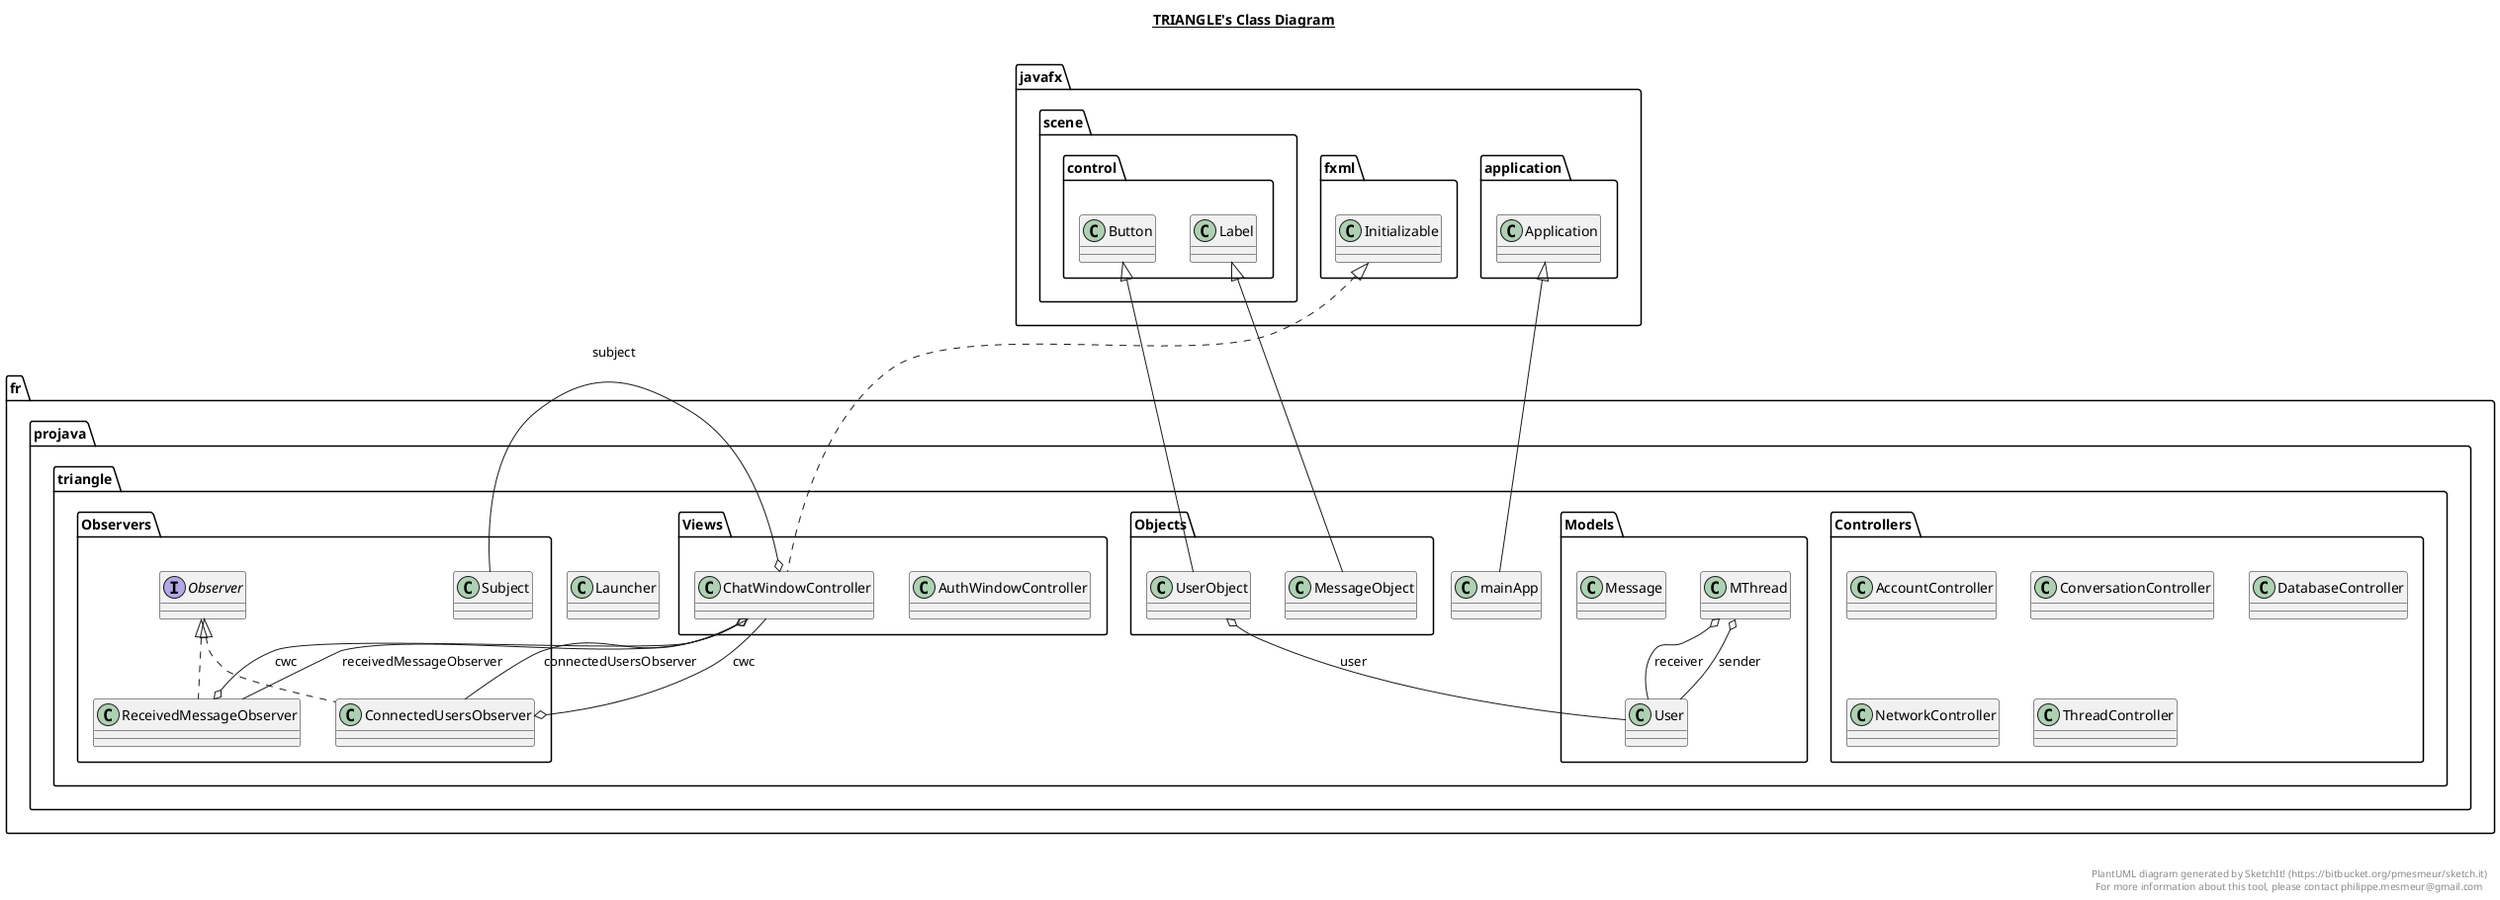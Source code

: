 @startuml

title __TRIANGLE's Class Diagram__\n
    class fr.projava.triangle.Controllers.AccountController {
    }


    class fr.projava.triangle.Controllers.ConversationController {
    }


    class fr.projava.triangle.Controllers.DatabaseController {
    }


    class fr.projava.triangle.Controllers.NetworkController {
    }
  

    class fr.projava.triangle.Controllers.ThreadController {
    }

    class fr.projava.triangle.Launcher {
    }

    class fr.projava.triangle.Models.MThread {
    }


    class fr.projava.triangle.Models.Message {
    }
  

    class fr.projava.triangle.Models.User {
    }
  

    class fr.projava.triangle.Objects.MessageObject {
    }

    class fr.projava.triangle.Objects.UserObject {
    }

  

    class fr.projava.triangle.Observers.ConnectedUsersObserver {
    }


    interface fr.projava.triangle.Observers.Observer {
    }


    class fr.projava.triangle.Observers.ReceivedMessageObserver {
    }


    class fr.projava.triangle.Observers.Subject {
    }


    class fr.projava.triangle.Views.AuthWindowController {
    }


    class fr.projava.triangle.Views.ChatWindowController {
    }


  class fr.projava.triangle.mainApp {
  }


  fr.projava.triangle.Models.MThread o-- fr.projava.triangle.Models.User : receiver
  fr.projava.triangle.Models.MThread o-- fr.projava.triangle.Models.User : sender
  fr.projava.triangle.Objects.MessageObject -up-|> javafx.scene.control.Label
  fr.projava.triangle.Objects.UserObject -up-|> javafx.scene.control.Button
  fr.projava.triangle.Objects.UserObject o-- fr.projava.triangle.Models.User : user
  fr.projava.triangle.Observers.ConnectedUsersObserver .up.|> fr.projava.triangle.Observers.Observer
  fr.projava.triangle.Observers.ConnectedUsersObserver o-- fr.projava.triangle.Views.ChatWindowController : cwc
  fr.projava.triangle.Observers.ReceivedMessageObserver .up.|> fr.projava.triangle.Observers.Observer
  fr.projava.triangle.Observers.ReceivedMessageObserver o-- fr.projava.triangle.Views.ChatWindowController : cwc
  fr.projava.triangle.Views.ChatWindowController .up.|> javafx.fxml.Initializable
  fr.projava.triangle.Views.ChatWindowController o-- fr.projava.triangle.Observers.ConnectedUsersObserver : connectedUsersObserver
  fr.projava.triangle.Views.ChatWindowController o-- fr.projava.triangle.Observers.ReceivedMessageObserver : receivedMessageObserver
  fr.projava.triangle.Views.ChatWindowController o-- fr.projava.triangle.Observers.Subject : subject
  fr.projava.triangle.mainApp -up-|> javafx.application.Application


right footer


PlantUML diagram generated by SketchIt! (https://bitbucket.org/pmesmeur/sketch.it)
For more information about this tool, please contact philippe.mesmeur@gmail.com
endfooter

@enduml
